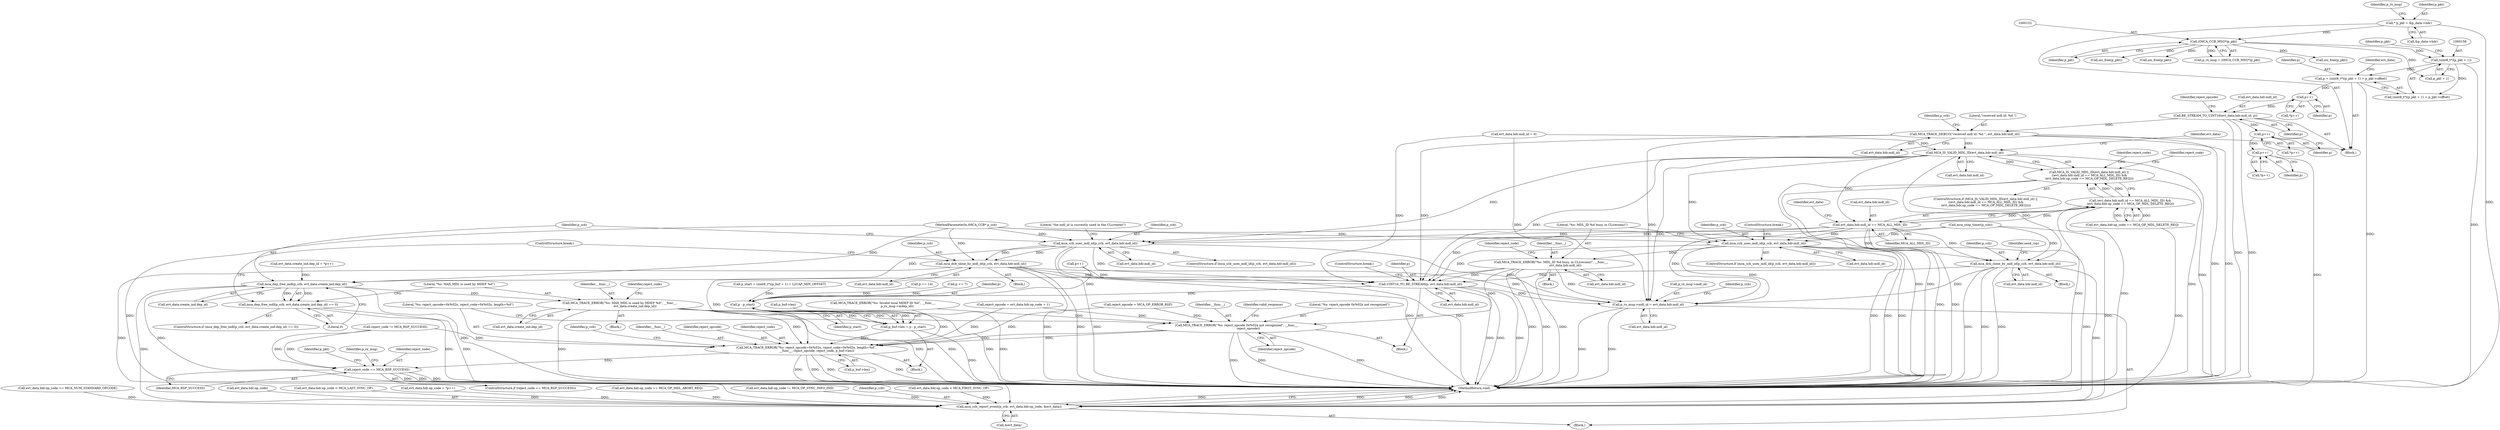 digraph "0_Android_5216e6120160b28d76e9ee4dff9995e772647511@pointer" {
"1000154" [label="(Call,p = (uint8_t*)(p_pkt + 1) + p_pkt->offset)"];
"1000157" [label="(Call,(uint8_t*)(p_pkt + 1))"];
"1000151" [label="(Call,(tMCA_CCB_MSG*)p_pkt)"];
"1000117" [label="(Call,* p_pkt = &p_data->hdr)"];
"1000172" [label="(Call,p++)"];
"1000174" [label="(Call,BE_STREAM_TO_UINT16(evt_data.hdr.mdl_id, p))"];
"1000190" [label="(Call,MCA_TRACE_DEBUG(\"received mdl id: %d \", evt_data.hdr.mdl_id))"];
"1000404" [label="(Call,MCA_IS_VALID_MDL_ID(evt_data.hdr.mdl_id))"];
"1000403" [label="(Call,MCA_IS_VALID_MDL_ID(evt_data.hdr.mdl_id) ||\n ((evt_data.hdr.mdl_id == MCA_ALL_MDL_ID) &&\n (evt_data.hdr.op_code == MCA_OP_MDL_DELETE_REQ)))"];
"1000411" [label="(Call,evt_data.hdr.mdl_id == MCA_ALL_MDL_ID)"];
"1000410" [label="(Call,(evt_data.hdr.mdl_id == MCA_ALL_MDL_ID) &&\n (evt_data.hdr.op_code == MCA_OP_MDL_DELETE_REQ))"];
"1000485" [label="(Call,mca_ccb_uses_mdl_id(p_ccb, evt_data.hdr.mdl_id))"];
"1000495" [label="(Call,mca_dcb_close_by_mdl_id(p_ccb, evt_data.hdr.mdl_id))"];
"1000629" [label="(Call,UINT16_TO_BE_STREAM(p, evt_data.hdr.mdl_id))"];
"1000671" [label="(Call,p - p_start)"];
"1000667" [label="(Call,p_buf->len = p - p_start)"];
"1000674" [label="(Call,MCA_TRACE_ERROR(\"%s: reject_opcode=0x%02x, reject_code=0x%02x, length=%d\",\n                      __func__, reject_opcode, reject_code, p_buf->len))"];
"1000692" [label="(Call,reject_code == MCA_RSP_SUCCESS)"];
"1000705" [label="(Call,p_rx_msg->mdl_id = evt_data.hdr.mdl_id)"];
"1000729" [label="(Call,mca_ccb_report_event(p_ccb, evt_data.hdr.op_code, &evt_data))"];
"1000506" [label="(Call,mca_dep_free_mdl(p_ccb, evt_data.create_ind.dep_id))"];
"1000505" [label="(Call,mca_dep_free_mdl(p_ccb, evt_data.create_ind.dep_id) == 0)"];
"1000515" [label="(Call,MCA_TRACE_ERROR(\"%s: MAX_MDL is used by MDEP %d\", __func__,\n                                evt_data.create_ind.dep_id))"];
"1000656" [label="(Call,MCA_TRACE_ERROR(\"%s: reject_opcode 0x%02x not recognized\", __func__,\n                        reject_opcode))"];
"1000529" [label="(Call,mca_ccb_uses_mdl_id(p_ccb, evt_data.hdr.mdl_id))"];
"1000537" [label="(Call,MCA_TRACE_ERROR(\"%s: MDL_ID %d busy, in CL(reconn)\", __func__,\n                              evt_data.hdr.mdl_id))"];
"1000555" [label="(Call,mca_dcb_close_by_mdl_id(p_ccb, evt_data.hdr.mdl_id))"];
"1000444" [label="(Call,p++)"];
"1000453" [label="(Call,p++)"];
"1000351" [label="(Call,evt_data.hdr.op_code >= MCA_NUM_STANDARD_OPCODE)"];
"1000731" [label="(Call,evt_data.hdr.op_code)"];
"1000171" [label="(Call,*p++)"];
"1000365" [label="(Call,evt_data.hdr.op_code > MCA_LAST_SYNC_OP)"];
"1000693" [label="(Identifier,reject_code)"];
"1000672" [label="(Identifier,p)"];
"1000156" [label="(Call,(uint8_t*)(p_pkt + 1) + p_pkt->offset)"];
"1000129" [label="(Identifier,p_rx_msg)"];
"1000330" [label="(Call,osi_free(p_pkt))"];
"1000165" [label="(Call,evt_data.hdr.op_code = *p++)"];
"1000518" [label="(Call,evt_data.create_ind.dep_id)"];
"1000537" [label="(Call,MCA_TRACE_ERROR(\"%s: MDL_ID %d busy, in CL(reconn)\", __func__,\n                              evt_data.hdr.mdl_id))"];
"1000157" [label="(Call,(uint8_t*)(p_pkt + 1))"];
"1000159" [label="(Call,p_pkt + 1)"];
"1000528" [label="(ControlStructure,if (mca_ccb_uses_mdl_id(p_ccb, evt_data.hdr.mdl_id)))"];
"1000507" [label="(Identifier,p_ccb)"];
"1000674" [label="(Call,MCA_TRACE_ERROR(\"%s: reject_opcode=0x%02x, reject_code=0x%02x, length=%d\",\n                      __func__, reject_opcode, reject_code, p_buf->len))"];
"1000531" [label="(Call,evt_data.hdr.mdl_id)"];
"1000454" [label="(Identifier,p)"];
"1000200" [label="(Identifier,p_ccb)"];
"1000636" [label="(ControlStructure,break;)"];
"1000486" [label="(Identifier,p_ccb)"];
"1000517" [label="(Identifier,__func__)"];
"1000668" [label="(Call,p_buf->len)"];
"1000326" [label="(Call,mca_stop_timer(p_ccb))"];
"1000405" [label="(Call,evt_data.hdr.mdl_id)"];
"1000538" [label="(Literal,\"%s: MDL_ID %d busy, in CL(reconn)\")"];
"1000736" [label="(Call,&evt_data)"];
"1000154" [label="(Call,p = (uint8_t*)(p_pkt + 1) + p_pkt->offset)"];
"1000172" [label="(Call,p++)"];
"1000722" [label="(Call,osi_free(p_pkt))"];
"1000556" [label="(Identifier,p_ccb)"];
"1000427" [label="(Identifier,reject_code)"];
"1000117" [label="(Call,* p_pkt = &p_data->hdr)"];
"1000168" [label="(Identifier,evt_data)"];
"1000181" [label="(Call,reject_opcode = evt_data.hdr.op_code + 1)"];
"1000174" [label="(Call,BE_STREAM_TO_UINT16(evt_data.hdr.mdl_id, p))"];
"1000508" [label="(Call,evt_data.create_ind.dep_id)"];
"1000629" [label="(Call,UINT16_TO_BE_STREAM(p, evt_data.hdr.mdl_id))"];
"1000452" [label="(Call,*p++)"];
"1000678" [label="(Identifier,reject_code)"];
"1000716" [label="(Identifier,p_ccb)"];
"1000516" [label="(Literal,\"%s: MAX_MDL is used by MDEP %d\")"];
"1000536" [label="(Block,)"];
"1000435" [label="(Block,)"];
"1000213" [label="(Call,evt_data.hdr.op_code == MCA_OP_MDL_ABORT_REQ)"];
"1000684" [label="(Identifier,p_ccb)"];
"1000414" [label="(Identifier,evt_data)"];
"1000666" [label="(Block,)"];
"1000691" [label="(ControlStructure,if (reject_code == MCA_RSP_SUCCESS))"];
"1000676" [label="(Identifier,__func__)"];
"1000555" [label="(Call,mca_dcb_close_by_mdl_id(p_ccb, evt_data.hdr.mdl_id))"];
"1000474" [label="(Call,MCA_TRACE_ERROR(\"%s: Invalid local MDEP ID %d\", __func__,\n                              p_rx_msg->mdep_id))"];
"1000175" [label="(Call,evt_data.hdr.mdl_id)"];
"1000513" [label="(Literal,0)"];
"1000657" [label="(Literal,\"%s: reject_opcode 0x%02x not recognized\")"];
"1000563" [label="(Identifier,send_rsp)"];
"1000548" [label="(ControlStructure,break;)"];
"1000529" [label="(Call,mca_ccb_uses_mdl_id(p_ccb, evt_data.hdr.mdl_id))"];
"1000402" [label="(ControlStructure,if (MCA_IS_VALID_MDL_ID(evt_data.hdr.mdl_id) ||\n ((evt_data.hdr.mdl_id == MCA_ALL_MDL_ID) &&\n (evt_data.hdr.op_code == MCA_OP_MDL_DELETE_REQ))))"];
"1000485" [label="(Call,mca_ccb_uses_mdl_id(p_ccb, evt_data.hdr.mdl_id))"];
"1000115" [label="(Block,)"];
"1000526" [label="(ControlStructure,break;)"];
"1000673" [label="(Identifier,p_start)"];
"1000496" [label="(Identifier,p_ccb)"];
"1000546" [label="(Identifier,reject_code)"];
"1000173" [label="(Identifier,p)"];
"1000437" [label="(Call,evt_data.create_ind.dep_id = *p++)"];
"1000376" [label="(Call,evt_data.hdr.mdl_id = 0)"];
"1000113" [label="(MethodParameterIn,tMCA_CCB* p_ccb)"];
"1000505" [label="(Call,mca_dep_free_mdl(p_ccb, evt_data.create_ind.dep_id) == 0)"];
"1000729" [label="(Call,mca_ccb_report_event(p_ccb, evt_data.hdr.op_code, &evt_data))"];
"1000677" [label="(Identifier,reject_opcode)"];
"1000515" [label="(Call,MCA_TRACE_ERROR(\"%s: MAX_MDL is used by MDEP %d\", __func__,\n                                evt_data.create_ind.dep_id))"];
"1000514" [label="(Block,)"];
"1000739" [label="(Call,osi_free(p_pkt))"];
"1000569" [label="(Call,reject_code != MCA_RSP_SUCCESS)"];
"1000740" [label="(Identifier,p_pkt)"];
"1000421" [label="(Identifier,evt_data)"];
"1000151" [label="(Call,(tMCA_CCB_MSG*)p_pkt)"];
"1000153" [label="(Identifier,p_pkt)"];
"1000504" [label="(ControlStructure,if (mca_dep_free_mdl(p_ccb, evt_data.create_ind.dep_id) == 0))"];
"1000572" [label="(Call,evt_data.hdr.op_code != MCA_OP_SYNC_INFO_IND)"];
"1000741" [label="(MethodReturn,void)"];
"1000443" [label="(Call,*p++)"];
"1000706" [label="(Call,p_rx_msg->mdl_id)"];
"1000698" [label="(Identifier,p_rx_msg)"];
"1000373" [label="(Call,reject_opcode = MCA_OP_ERROR_RSP)"];
"1000412" [label="(Call,evt_data.hdr.mdl_id)"];
"1000192" [label="(Call,evt_data.hdr.mdl_id)"];
"1000492" [label="(Block,)"];
"1000667" [label="(Call,p_buf->len = p - p_start)"];
"1000705" [label="(Call,p_rx_msg->mdl_id = evt_data.hdr.mdl_id)"];
"1000182" [label="(Identifier,reject_opcode)"];
"1000557" [label="(Call,evt_data.hdr.mdl_id)"];
"1000417" [label="(Identifier,MCA_ALL_MDL_ID)"];
"1000453" [label="(Call,p++)"];
"1000497" [label="(Call,evt_data.hdr.mdl_id)"];
"1000444" [label="(Call,p++)"];
"1000540" [label="(Call,evt_data.hdr.mdl_id)"];
"1000524" [label="(Identifier,reject_code)"];
"1000445" [label="(Identifier,p)"];
"1000530" [label="(Identifier,p_ccb)"];
"1000642" [label="(Call,p += 7)"];
"1000651" [label="(Call,p += 14)"];
"1000631" [label="(Call,evt_data.hdr.mdl_id)"];
"1000539" [label="(Identifier,__func__)"];
"1000403" [label="(Call,MCA_IS_VALID_MDL_ID(evt_data.hdr.mdl_id) ||\n ((evt_data.hdr.mdl_id == MCA_ALL_MDL_ID) &&\n (evt_data.hdr.op_code == MCA_OP_MDL_DELETE_REQ)))"];
"1000570" [label="(Identifier,reject_code)"];
"1000614" [label="(Call,p++)"];
"1000695" [label="(Block,)"];
"1000404" [label="(Call,MCA_IS_VALID_MDL_ID(evt_data.hdr.mdl_id))"];
"1000656" [label="(Call,MCA_TRACE_ERROR(\"%s: reject_opcode 0x%02x not recognized\", __func__,\n                        reject_opcode))"];
"1000149" [label="(Call,p_rx_msg = (tMCA_CCB_MSG*)p_pkt)"];
"1000730" [label="(Identifier,p_ccb)"];
"1000494" [label="(Literal,\"the mdl_id is currently used in the CL(create)\")"];
"1000659" [label="(Identifier,reject_opcode)"];
"1000180" [label="(Identifier,p)"];
"1000118" [label="(Identifier,p_pkt)"];
"1000119" [label="(Call,&p_data->hdr)"];
"1000506" [label="(Call,mca_dep_free_mdl(p_ccb, evt_data.create_ind.dep_id))"];
"1000410" [label="(Call,(evt_data.hdr.mdl_id == MCA_ALL_MDL_ID) &&\n (evt_data.hdr.op_code == MCA_OP_MDL_DELETE_REQ))"];
"1000358" [label="(Call,evt_data.hdr.op_code < MCA_FIRST_SYNC_OP)"];
"1000163" [label="(Identifier,p_pkt)"];
"1000190" [label="(Call,MCA_TRACE_DEBUG(\"received mdl id: %d \", evt_data.hdr.mdl_id))"];
"1000671" [label="(Call,p - p_start)"];
"1000418" [label="(Call,evt_data.hdr.op_code == MCA_OP_MDL_DELETE_REQ)"];
"1000191" [label="(Literal,\"received mdl id: %d \")"];
"1000658" [label="(Identifier,__func__)"];
"1000709" [label="(Call,evt_data.hdr.mdl_id)"];
"1000661" [label="(Identifier,valid_response)"];
"1000484" [label="(ControlStructure,if (mca_ccb_uses_mdl_id(p_ccb, evt_data.hdr.mdl_id)))"];
"1000694" [label="(Identifier,MCA_RSP_SUCCESS)"];
"1000692" [label="(Call,reject_code == MCA_RSP_SUCCESS)"];
"1000155" [label="(Identifier,p)"];
"1000623" [label="(Block,)"];
"1000630" [label="(Identifier,p)"];
"1000679" [label="(Call,p_buf->len)"];
"1000487" [label="(Call,evt_data.hdr.mdl_id)"];
"1000675" [label="(Literal,\"%s: reject_opcode=0x%02x, reject_code=0x%02x, length=%d\")"];
"1000598" [label="(Call,p_start = (uint8_t*)(p_buf + 1) + L2CAP_MIN_OFFSET)"];
"1000495" [label="(Call,mca_dcb_close_by_mdl_id(p_ccb, evt_data.hdr.mdl_id))"];
"1000411" [label="(Call,evt_data.hdr.mdl_id == MCA_ALL_MDL_ID)"];
"1000154" -> "1000115"  [label="AST: "];
"1000154" -> "1000156"  [label="CFG: "];
"1000155" -> "1000154"  [label="AST: "];
"1000156" -> "1000154"  [label="AST: "];
"1000168" -> "1000154"  [label="CFG: "];
"1000154" -> "1000741"  [label="DDG: "];
"1000157" -> "1000154"  [label="DDG: "];
"1000154" -> "1000172"  [label="DDG: "];
"1000157" -> "1000156"  [label="AST: "];
"1000157" -> "1000159"  [label="CFG: "];
"1000158" -> "1000157"  [label="AST: "];
"1000159" -> "1000157"  [label="AST: "];
"1000163" -> "1000157"  [label="CFG: "];
"1000157" -> "1000741"  [label="DDG: "];
"1000157" -> "1000156"  [label="DDG: "];
"1000151" -> "1000157"  [label="DDG: "];
"1000151" -> "1000149"  [label="AST: "];
"1000151" -> "1000153"  [label="CFG: "];
"1000152" -> "1000151"  [label="AST: "];
"1000153" -> "1000151"  [label="AST: "];
"1000149" -> "1000151"  [label="CFG: "];
"1000151" -> "1000149"  [label="DDG: "];
"1000117" -> "1000151"  [label="DDG: "];
"1000151" -> "1000159"  [label="DDG: "];
"1000151" -> "1000330"  [label="DDG: "];
"1000151" -> "1000722"  [label="DDG: "];
"1000151" -> "1000739"  [label="DDG: "];
"1000117" -> "1000115"  [label="AST: "];
"1000117" -> "1000119"  [label="CFG: "];
"1000118" -> "1000117"  [label="AST: "];
"1000119" -> "1000117"  [label="AST: "];
"1000129" -> "1000117"  [label="CFG: "];
"1000117" -> "1000741"  [label="DDG: "];
"1000172" -> "1000171"  [label="AST: "];
"1000172" -> "1000173"  [label="CFG: "];
"1000173" -> "1000172"  [label="AST: "];
"1000171" -> "1000172"  [label="CFG: "];
"1000172" -> "1000174"  [label="DDG: "];
"1000174" -> "1000115"  [label="AST: "];
"1000174" -> "1000180"  [label="CFG: "];
"1000175" -> "1000174"  [label="AST: "];
"1000180" -> "1000174"  [label="AST: "];
"1000182" -> "1000174"  [label="CFG: "];
"1000174" -> "1000741"  [label="DDG: "];
"1000174" -> "1000741"  [label="DDG: "];
"1000174" -> "1000190"  [label="DDG: "];
"1000174" -> "1000444"  [label="DDG: "];
"1000190" -> "1000115"  [label="AST: "];
"1000190" -> "1000192"  [label="CFG: "];
"1000191" -> "1000190"  [label="AST: "];
"1000192" -> "1000190"  [label="AST: "];
"1000200" -> "1000190"  [label="CFG: "];
"1000190" -> "1000741"  [label="DDG: "];
"1000190" -> "1000741"  [label="DDG: "];
"1000190" -> "1000404"  [label="DDG: "];
"1000190" -> "1000629"  [label="DDG: "];
"1000190" -> "1000705"  [label="DDG: "];
"1000404" -> "1000403"  [label="AST: "];
"1000404" -> "1000405"  [label="CFG: "];
"1000405" -> "1000404"  [label="AST: "];
"1000414" -> "1000404"  [label="CFG: "];
"1000403" -> "1000404"  [label="CFG: "];
"1000404" -> "1000741"  [label="DDG: "];
"1000404" -> "1000403"  [label="DDG: "];
"1000376" -> "1000404"  [label="DDG: "];
"1000404" -> "1000411"  [label="DDG: "];
"1000404" -> "1000485"  [label="DDG: "];
"1000404" -> "1000529"  [label="DDG: "];
"1000404" -> "1000555"  [label="DDG: "];
"1000404" -> "1000629"  [label="DDG: "];
"1000404" -> "1000705"  [label="DDG: "];
"1000403" -> "1000402"  [label="AST: "];
"1000403" -> "1000410"  [label="CFG: "];
"1000410" -> "1000403"  [label="AST: "];
"1000427" -> "1000403"  [label="CFG: "];
"1000570" -> "1000403"  [label="CFG: "];
"1000403" -> "1000741"  [label="DDG: "];
"1000403" -> "1000741"  [label="DDG: "];
"1000403" -> "1000741"  [label="DDG: "];
"1000410" -> "1000403"  [label="DDG: "];
"1000410" -> "1000403"  [label="DDG: "];
"1000411" -> "1000410"  [label="AST: "];
"1000411" -> "1000417"  [label="CFG: "];
"1000412" -> "1000411"  [label="AST: "];
"1000417" -> "1000411"  [label="AST: "];
"1000421" -> "1000411"  [label="CFG: "];
"1000410" -> "1000411"  [label="CFG: "];
"1000411" -> "1000741"  [label="DDG: "];
"1000411" -> "1000741"  [label="DDG: "];
"1000411" -> "1000410"  [label="DDG: "];
"1000411" -> "1000410"  [label="DDG: "];
"1000411" -> "1000485"  [label="DDG: "];
"1000411" -> "1000529"  [label="DDG: "];
"1000411" -> "1000555"  [label="DDG: "];
"1000411" -> "1000629"  [label="DDG: "];
"1000411" -> "1000705"  [label="DDG: "];
"1000410" -> "1000418"  [label="CFG: "];
"1000418" -> "1000410"  [label="AST: "];
"1000410" -> "1000741"  [label="DDG: "];
"1000410" -> "1000741"  [label="DDG: "];
"1000418" -> "1000410"  [label="DDG: "];
"1000418" -> "1000410"  [label="DDG: "];
"1000485" -> "1000484"  [label="AST: "];
"1000485" -> "1000487"  [label="CFG: "];
"1000486" -> "1000485"  [label="AST: "];
"1000487" -> "1000485"  [label="AST: "];
"1000494" -> "1000485"  [label="CFG: "];
"1000507" -> "1000485"  [label="CFG: "];
"1000485" -> "1000741"  [label="DDG: "];
"1000485" -> "1000741"  [label="DDG: "];
"1000326" -> "1000485"  [label="DDG: "];
"1000113" -> "1000485"  [label="DDG: "];
"1000485" -> "1000495"  [label="DDG: "];
"1000485" -> "1000495"  [label="DDG: "];
"1000485" -> "1000506"  [label="DDG: "];
"1000485" -> "1000629"  [label="DDG: "];
"1000485" -> "1000705"  [label="DDG: "];
"1000495" -> "1000492"  [label="AST: "];
"1000495" -> "1000497"  [label="CFG: "];
"1000496" -> "1000495"  [label="AST: "];
"1000497" -> "1000495"  [label="AST: "];
"1000526" -> "1000495"  [label="CFG: "];
"1000495" -> "1000741"  [label="DDG: "];
"1000495" -> "1000741"  [label="DDG: "];
"1000495" -> "1000741"  [label="DDG: "];
"1000113" -> "1000495"  [label="DDG: "];
"1000495" -> "1000629"  [label="DDG: "];
"1000495" -> "1000705"  [label="DDG: "];
"1000495" -> "1000729"  [label="DDG: "];
"1000629" -> "1000623"  [label="AST: "];
"1000629" -> "1000631"  [label="CFG: "];
"1000630" -> "1000629"  [label="AST: "];
"1000631" -> "1000629"  [label="AST: "];
"1000636" -> "1000629"  [label="CFG: "];
"1000629" -> "1000741"  [label="DDG: "];
"1000629" -> "1000741"  [label="DDG: "];
"1000629" -> "1000741"  [label="DDG: "];
"1000614" -> "1000629"  [label="DDG: "];
"1000537" -> "1000629"  [label="DDG: "];
"1000376" -> "1000629"  [label="DDG: "];
"1000529" -> "1000629"  [label="DDG: "];
"1000555" -> "1000629"  [label="DDG: "];
"1000629" -> "1000671"  [label="DDG: "];
"1000629" -> "1000705"  [label="DDG: "];
"1000671" -> "1000667"  [label="AST: "];
"1000671" -> "1000673"  [label="CFG: "];
"1000672" -> "1000671"  [label="AST: "];
"1000673" -> "1000671"  [label="AST: "];
"1000667" -> "1000671"  [label="CFG: "];
"1000671" -> "1000741"  [label="DDG: "];
"1000671" -> "1000741"  [label="DDG: "];
"1000671" -> "1000667"  [label="DDG: "];
"1000671" -> "1000667"  [label="DDG: "];
"1000642" -> "1000671"  [label="DDG: "];
"1000651" -> "1000671"  [label="DDG: "];
"1000614" -> "1000671"  [label="DDG: "];
"1000598" -> "1000671"  [label="DDG: "];
"1000667" -> "1000666"  [label="AST: "];
"1000668" -> "1000667"  [label="AST: "];
"1000675" -> "1000667"  [label="CFG: "];
"1000667" -> "1000741"  [label="DDG: "];
"1000667" -> "1000674"  [label="DDG: "];
"1000674" -> "1000666"  [label="AST: "];
"1000674" -> "1000679"  [label="CFG: "];
"1000675" -> "1000674"  [label="AST: "];
"1000676" -> "1000674"  [label="AST: "];
"1000677" -> "1000674"  [label="AST: "];
"1000678" -> "1000674"  [label="AST: "];
"1000679" -> "1000674"  [label="AST: "];
"1000684" -> "1000674"  [label="CFG: "];
"1000674" -> "1000741"  [label="DDG: "];
"1000674" -> "1000741"  [label="DDG: "];
"1000674" -> "1000741"  [label="DDG: "];
"1000674" -> "1000741"  [label="DDG: "];
"1000474" -> "1000674"  [label="DDG: "];
"1000656" -> "1000674"  [label="DDG: "];
"1000656" -> "1000674"  [label="DDG: "];
"1000537" -> "1000674"  [label="DDG: "];
"1000515" -> "1000674"  [label="DDG: "];
"1000181" -> "1000674"  [label="DDG: "];
"1000373" -> "1000674"  [label="DDG: "];
"1000569" -> "1000674"  [label="DDG: "];
"1000674" -> "1000692"  [label="DDG: "];
"1000692" -> "1000691"  [label="AST: "];
"1000692" -> "1000694"  [label="CFG: "];
"1000693" -> "1000692"  [label="AST: "];
"1000694" -> "1000692"  [label="AST: "];
"1000698" -> "1000692"  [label="CFG: "];
"1000740" -> "1000692"  [label="CFG: "];
"1000692" -> "1000741"  [label="DDG: "];
"1000692" -> "1000741"  [label="DDG: "];
"1000692" -> "1000741"  [label="DDG: "];
"1000569" -> "1000692"  [label="DDG: "];
"1000569" -> "1000692"  [label="DDG: "];
"1000705" -> "1000695"  [label="AST: "];
"1000705" -> "1000709"  [label="CFG: "];
"1000706" -> "1000705"  [label="AST: "];
"1000709" -> "1000705"  [label="AST: "];
"1000716" -> "1000705"  [label="CFG: "];
"1000705" -> "1000741"  [label="DDG: "];
"1000705" -> "1000741"  [label="DDG: "];
"1000537" -> "1000705"  [label="DDG: "];
"1000376" -> "1000705"  [label="DDG: "];
"1000555" -> "1000705"  [label="DDG: "];
"1000529" -> "1000705"  [label="DDG: "];
"1000729" -> "1000695"  [label="AST: "];
"1000729" -> "1000736"  [label="CFG: "];
"1000730" -> "1000729"  [label="AST: "];
"1000731" -> "1000729"  [label="AST: "];
"1000736" -> "1000729"  [label="AST: "];
"1000741" -> "1000729"  [label="CFG: "];
"1000729" -> "1000741"  [label="DDG: "];
"1000729" -> "1000741"  [label="DDG: "];
"1000729" -> "1000741"  [label="DDG: "];
"1000729" -> "1000741"  [label="DDG: "];
"1000506" -> "1000729"  [label="DDG: "];
"1000555" -> "1000729"  [label="DDG: "];
"1000529" -> "1000729"  [label="DDG: "];
"1000326" -> "1000729"  [label="DDG: "];
"1000113" -> "1000729"  [label="DDG: "];
"1000213" -> "1000729"  [label="DDG: "];
"1000365" -> "1000729"  [label="DDG: "];
"1000351" -> "1000729"  [label="DDG: "];
"1000418" -> "1000729"  [label="DDG: "];
"1000572" -> "1000729"  [label="DDG: "];
"1000358" -> "1000729"  [label="DDG: "];
"1000165" -> "1000729"  [label="DDG: "];
"1000506" -> "1000505"  [label="AST: "];
"1000506" -> "1000508"  [label="CFG: "];
"1000507" -> "1000506"  [label="AST: "];
"1000508" -> "1000506"  [label="AST: "];
"1000513" -> "1000506"  [label="CFG: "];
"1000506" -> "1000741"  [label="DDG: "];
"1000506" -> "1000741"  [label="DDG: "];
"1000506" -> "1000505"  [label="DDG: "];
"1000506" -> "1000505"  [label="DDG: "];
"1000113" -> "1000506"  [label="DDG: "];
"1000437" -> "1000506"  [label="DDG: "];
"1000506" -> "1000515"  [label="DDG: "];
"1000505" -> "1000504"  [label="AST: "];
"1000505" -> "1000513"  [label="CFG: "];
"1000513" -> "1000505"  [label="AST: "];
"1000516" -> "1000505"  [label="CFG: "];
"1000526" -> "1000505"  [label="CFG: "];
"1000505" -> "1000741"  [label="DDG: "];
"1000505" -> "1000741"  [label="DDG: "];
"1000515" -> "1000514"  [label="AST: "];
"1000515" -> "1000518"  [label="CFG: "];
"1000516" -> "1000515"  [label="AST: "];
"1000517" -> "1000515"  [label="AST: "];
"1000518" -> "1000515"  [label="AST: "];
"1000524" -> "1000515"  [label="CFG: "];
"1000515" -> "1000741"  [label="DDG: "];
"1000515" -> "1000741"  [label="DDG: "];
"1000515" -> "1000741"  [label="DDG: "];
"1000515" -> "1000656"  [label="DDG: "];
"1000656" -> "1000623"  [label="AST: "];
"1000656" -> "1000659"  [label="CFG: "];
"1000657" -> "1000656"  [label="AST: "];
"1000658" -> "1000656"  [label="AST: "];
"1000659" -> "1000656"  [label="AST: "];
"1000661" -> "1000656"  [label="CFG: "];
"1000656" -> "1000741"  [label="DDG: "];
"1000656" -> "1000741"  [label="DDG: "];
"1000656" -> "1000741"  [label="DDG: "];
"1000474" -> "1000656"  [label="DDG: "];
"1000537" -> "1000656"  [label="DDG: "];
"1000181" -> "1000656"  [label="DDG: "];
"1000373" -> "1000656"  [label="DDG: "];
"1000529" -> "1000528"  [label="AST: "];
"1000529" -> "1000531"  [label="CFG: "];
"1000530" -> "1000529"  [label="AST: "];
"1000531" -> "1000529"  [label="AST: "];
"1000538" -> "1000529"  [label="CFG: "];
"1000548" -> "1000529"  [label="CFG: "];
"1000529" -> "1000741"  [label="DDG: "];
"1000529" -> "1000741"  [label="DDG: "];
"1000529" -> "1000741"  [label="DDG: "];
"1000326" -> "1000529"  [label="DDG: "];
"1000113" -> "1000529"  [label="DDG: "];
"1000529" -> "1000537"  [label="DDG: "];
"1000537" -> "1000536"  [label="AST: "];
"1000537" -> "1000540"  [label="CFG: "];
"1000538" -> "1000537"  [label="AST: "];
"1000539" -> "1000537"  [label="AST: "];
"1000540" -> "1000537"  [label="AST: "];
"1000546" -> "1000537"  [label="CFG: "];
"1000537" -> "1000741"  [label="DDG: "];
"1000537" -> "1000741"  [label="DDG: "];
"1000537" -> "1000741"  [label="DDG: "];
"1000555" -> "1000435"  [label="AST: "];
"1000555" -> "1000557"  [label="CFG: "];
"1000556" -> "1000555"  [label="AST: "];
"1000557" -> "1000555"  [label="AST: "];
"1000563" -> "1000555"  [label="CFG: "];
"1000555" -> "1000741"  [label="DDG: "];
"1000555" -> "1000741"  [label="DDG: "];
"1000555" -> "1000741"  [label="DDG: "];
"1000326" -> "1000555"  [label="DDG: "];
"1000113" -> "1000555"  [label="DDG: "];
"1000444" -> "1000443"  [label="AST: "];
"1000444" -> "1000445"  [label="CFG: "];
"1000445" -> "1000444"  [label="AST: "];
"1000443" -> "1000444"  [label="CFG: "];
"1000444" -> "1000453"  [label="DDG: "];
"1000453" -> "1000452"  [label="AST: "];
"1000453" -> "1000454"  [label="CFG: "];
"1000454" -> "1000453"  [label="AST: "];
"1000452" -> "1000453"  [label="CFG: "];
"1000453" -> "1000741"  [label="DDG: "];
}
